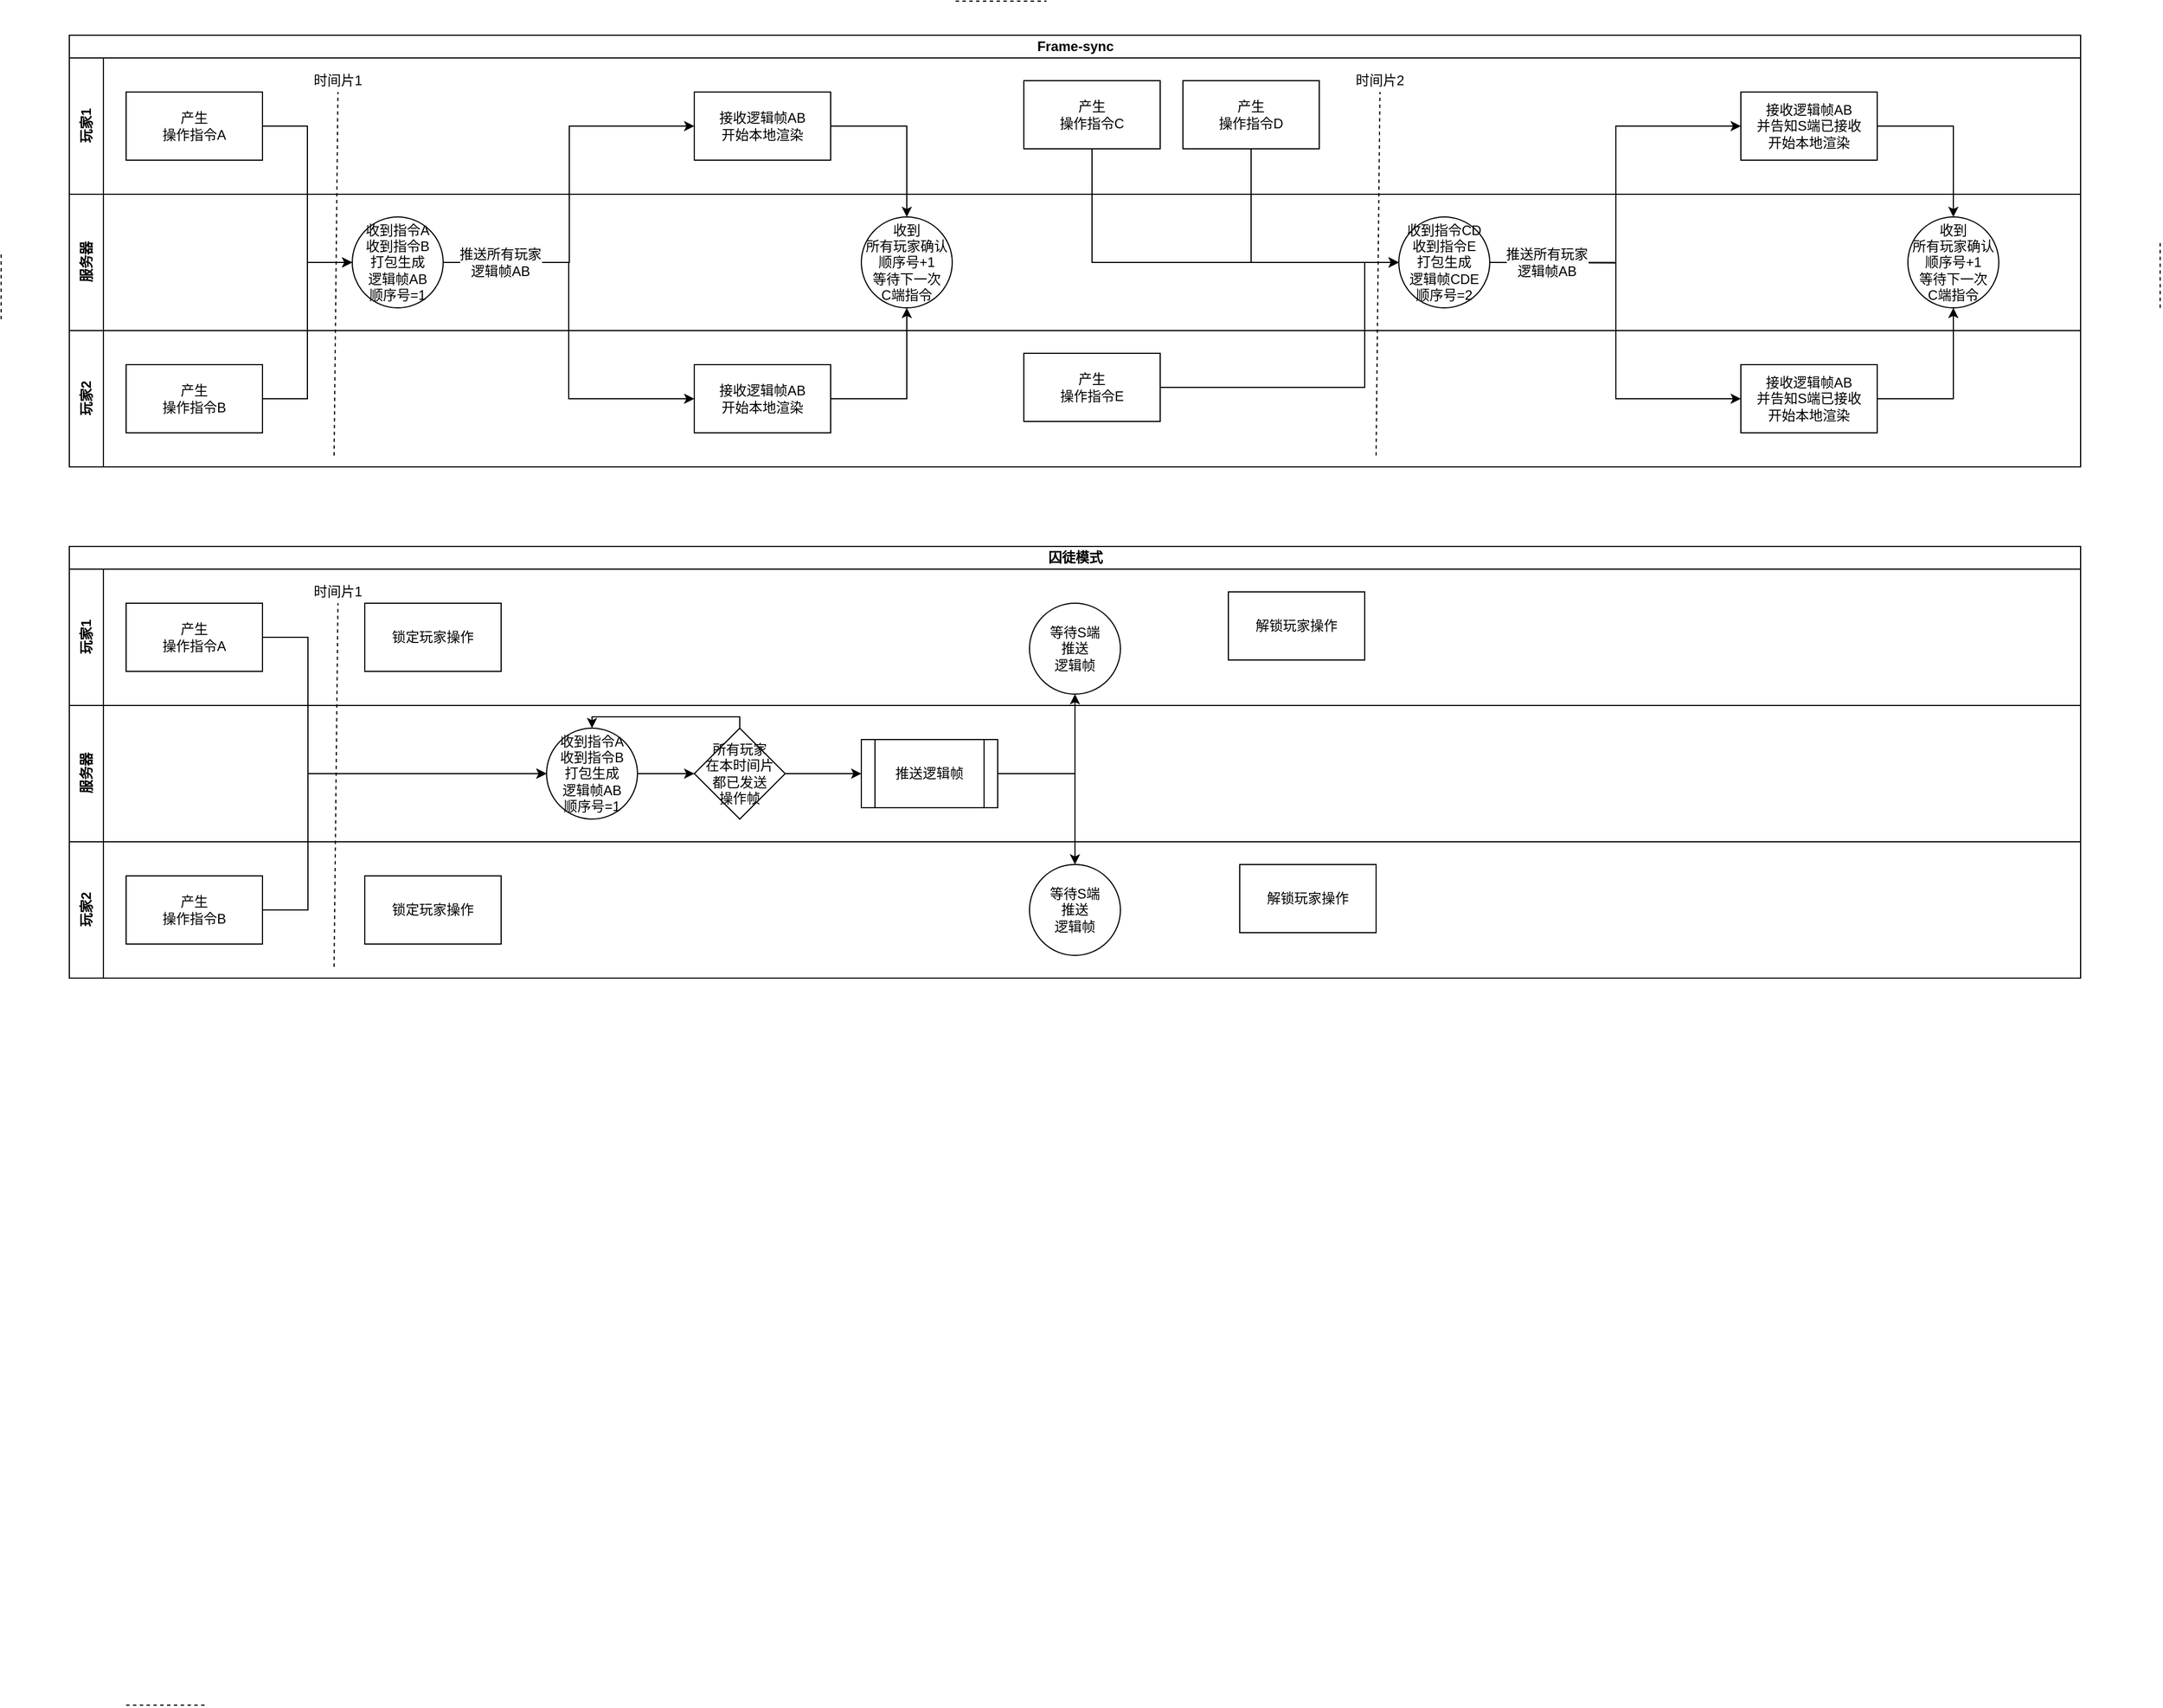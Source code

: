 <mxfile version="14.7.3" type="github">
  <diagram id="-5-jdhdnzxWbleS5DXfY" name="Page-1">
    <mxGraphModel dx="1426" dy="647" grid="1" gridSize="10" guides="1" tooltips="1" connect="1" arrows="1" fold="1" page="1" pageScale="1" pageWidth="827" pageHeight="1169" math="0" shadow="0">
      <root>
        <mxCell id="0" />
        <mxCell id="1" parent="0" />
        <mxCell id="7hrJLlgsWt-9u6O5V6BG-1" value="Frame-sync" style="swimlane;html=1;childLayout=stackLayout;resizeParent=1;resizeParentMax=0;horizontal=1;startSize=20;horizontalStack=0;" parent="1" vertex="1">
          <mxGeometry x="180" y="60" width="1770" height="380" as="geometry" />
        </mxCell>
        <mxCell id="7hrJLlgsWt-9u6O5V6BG-2" value="玩家1" style="swimlane;html=1;startSize=30;horizontal=0;" parent="7hrJLlgsWt-9u6O5V6BG-1" vertex="1">
          <mxGeometry y="20" width="1770" height="120" as="geometry" />
        </mxCell>
        <mxCell id="7hrJLlgsWt-9u6O5V6BG-5" value="产生&lt;br&gt;操作指令A" style="rounded=0;whiteSpace=wrap;html=1;" parent="7hrJLlgsWt-9u6O5V6BG-2" vertex="1">
          <mxGeometry x="50" y="30" width="120" height="60" as="geometry" />
        </mxCell>
        <mxCell id="7hrJLlgsWt-9u6O5V6BG-11" value="接收逻辑帧AB&lt;br&gt;开始本地渲染" style="rounded=0;whiteSpace=wrap;html=1;" parent="7hrJLlgsWt-9u6O5V6BG-2" vertex="1">
          <mxGeometry x="550" y="30" width="120" height="60" as="geometry" />
        </mxCell>
        <mxCell id="YzlM53vTQGtiB-58P6q3-10" value="产生&lt;br&gt;操作指令C" style="rounded=0;whiteSpace=wrap;html=1;" parent="7hrJLlgsWt-9u6O5V6BG-2" vertex="1">
          <mxGeometry x="840" y="20" width="120" height="60" as="geometry" />
        </mxCell>
        <mxCell id="YzlM53vTQGtiB-58P6q3-11" value="产生&lt;br&gt;操作指令D" style="rounded=0;whiteSpace=wrap;html=1;" parent="7hrJLlgsWt-9u6O5V6BG-2" vertex="1">
          <mxGeometry x="980" y="20" width="120" height="60" as="geometry" />
        </mxCell>
        <mxCell id="YzlM53vTQGtiB-58P6q3-26" value="" style="endArrow=none;dashed=1;html=1;" parent="7hrJLlgsWt-9u6O5V6BG-2" target="YzlM53vTQGtiB-58P6q3-28" edge="1">
          <mxGeometry width="50" height="50" relative="1" as="geometry">
            <mxPoint x="233" y="350" as="sourcePoint" />
            <mxPoint x="233" y="20" as="targetPoint" />
          </mxGeometry>
        </mxCell>
        <mxCell id="YzlM53vTQGtiB-58P6q3-28" value="时间片1" style="text;html=1;strokeColor=none;fillColor=none;align=center;verticalAlign=middle;whiteSpace=wrap;rounded=0;" parent="7hrJLlgsWt-9u6O5V6BG-2" vertex="1">
          <mxGeometry x="213" y="10" width="47" height="20" as="geometry" />
        </mxCell>
        <mxCell id="YzlM53vTQGtiB-58P6q3-30" value="" style="endArrow=none;dashed=1;html=1;" parent="7hrJLlgsWt-9u6O5V6BG-2" target="YzlM53vTQGtiB-58P6q3-31" edge="1">
          <mxGeometry width="50" height="50" relative="1" as="geometry">
            <mxPoint x="1150" y="350" as="sourcePoint" />
            <mxPoint x="970" y="-60" as="targetPoint" />
          </mxGeometry>
        </mxCell>
        <mxCell id="YzlM53vTQGtiB-58P6q3-31" value="时间片2" style="text;html=1;strokeColor=none;fillColor=none;align=center;verticalAlign=middle;whiteSpace=wrap;rounded=0;" parent="7hrJLlgsWt-9u6O5V6BG-2" vertex="1">
          <mxGeometry x="1130" y="10" width="47" height="20" as="geometry" />
        </mxCell>
        <mxCell id="7hrJLlgsWt-9u6O5V6BG-3" value="服务器" style="swimlane;html=1;startSize=30;horizontal=0;" parent="7hrJLlgsWt-9u6O5V6BG-1" vertex="1">
          <mxGeometry y="140" width="1770" height="120" as="geometry" />
        </mxCell>
        <mxCell id="7hrJLlgsWt-9u6O5V6BG-7" value="收到指令A&lt;br&gt;收到指令B&lt;br&gt;打包生成&lt;br&gt;逻辑帧AB&lt;br&gt;顺序号=1" style="ellipse;whiteSpace=wrap;html=1;aspect=fixed;" parent="7hrJLlgsWt-9u6O5V6BG-3" vertex="1">
          <mxGeometry x="249" y="20" width="80" height="80" as="geometry" />
        </mxCell>
        <mxCell id="AFSrom-hQQR1lpxEIdzh-1" value="收到&lt;br&gt;所有玩家确认&lt;br&gt;顺序号+1&lt;br&gt;等待下一次&lt;br&gt;C端指令" style="ellipse;whiteSpace=wrap;html=1;aspect=fixed;" parent="7hrJLlgsWt-9u6O5V6BG-3" vertex="1">
          <mxGeometry x="697" y="20" width="80" height="80" as="geometry" />
        </mxCell>
        <mxCell id="YzlM53vTQGtiB-58P6q3-13" value="收到指令CD&lt;br&gt;收到指令E&lt;br&gt;打包生成&lt;br&gt;逻辑帧CDE&lt;br&gt;顺序号=2" style="ellipse;whiteSpace=wrap;html=1;aspect=fixed;" parent="7hrJLlgsWt-9u6O5V6BG-3" vertex="1">
          <mxGeometry x="1170" y="20" width="80" height="80" as="geometry" />
        </mxCell>
        <mxCell id="7hrJLlgsWt-9u6O5V6BG-4" value="玩家2" style="swimlane;html=1;startSize=30;horizontal=0;" parent="7hrJLlgsWt-9u6O5V6BG-1" vertex="1">
          <mxGeometry y="260" width="1770" height="120" as="geometry" />
        </mxCell>
        <mxCell id="7hrJLlgsWt-9u6O5V6BG-6" value="产生&lt;br&gt;操作指令B" style="rounded=0;whiteSpace=wrap;html=1;" parent="7hrJLlgsWt-9u6O5V6BG-4" vertex="1">
          <mxGeometry x="50" y="30" width="120" height="60" as="geometry" />
        </mxCell>
        <mxCell id="7hrJLlgsWt-9u6O5V6BG-12" value="接收逻辑帧AB&lt;br&gt;开始本地渲染" style="rounded=0;whiteSpace=wrap;html=1;" parent="7hrJLlgsWt-9u6O5V6BG-4" vertex="1">
          <mxGeometry x="550" y="30" width="120" height="60" as="geometry" />
        </mxCell>
        <mxCell id="YzlM53vTQGtiB-58P6q3-12" value="产生&lt;br&gt;操作指令E" style="rounded=0;whiteSpace=wrap;html=1;" parent="7hrJLlgsWt-9u6O5V6BG-4" vertex="1">
          <mxGeometry x="840" y="20" width="120" height="60" as="geometry" />
        </mxCell>
        <mxCell id="7hrJLlgsWt-9u6O5V6BG-8" style="edgeStyle=orthogonalEdgeStyle;rounded=0;orthogonalLoop=1;jettySize=auto;html=1;entryX=0;entryY=0.5;entryDx=0;entryDy=0;" parent="7hrJLlgsWt-9u6O5V6BG-1" source="7hrJLlgsWt-9u6O5V6BG-5" target="7hrJLlgsWt-9u6O5V6BG-7" edge="1">
          <mxGeometry relative="1" as="geometry" />
        </mxCell>
        <mxCell id="7hrJLlgsWt-9u6O5V6BG-9" style="edgeStyle=orthogonalEdgeStyle;rounded=0;orthogonalLoop=1;jettySize=auto;html=1;entryX=0;entryY=0.5;entryDx=0;entryDy=0;" parent="7hrJLlgsWt-9u6O5V6BG-1" source="7hrJLlgsWt-9u6O5V6BG-6" target="7hrJLlgsWt-9u6O5V6BG-7" edge="1">
          <mxGeometry relative="1" as="geometry" />
        </mxCell>
        <mxCell id="7hrJLlgsWt-9u6O5V6BG-13" style="edgeStyle=orthogonalEdgeStyle;rounded=0;orthogonalLoop=1;jettySize=auto;html=1;entryX=0;entryY=0.5;entryDx=0;entryDy=0;exitX=1;exitY=0.5;exitDx=0;exitDy=0;" parent="7hrJLlgsWt-9u6O5V6BG-1" source="7hrJLlgsWt-9u6O5V6BG-7" target="7hrJLlgsWt-9u6O5V6BG-11" edge="1">
          <mxGeometry relative="1" as="geometry">
            <mxPoint x="479" y="200" as="sourcePoint" />
            <Array as="points">
              <mxPoint x="440" y="200" />
              <mxPoint x="440" y="80" />
            </Array>
          </mxGeometry>
        </mxCell>
        <mxCell id="7hrJLlgsWt-9u6O5V6BG-14" style="edgeStyle=orthogonalEdgeStyle;rounded=0;orthogonalLoop=1;jettySize=auto;html=1;entryX=0;entryY=0.5;entryDx=0;entryDy=0;exitX=1;exitY=0.5;exitDx=0;exitDy=0;" parent="7hrJLlgsWt-9u6O5V6BG-1" source="7hrJLlgsWt-9u6O5V6BG-7" target="7hrJLlgsWt-9u6O5V6BG-12" edge="1">
          <mxGeometry relative="1" as="geometry">
            <mxPoint x="479" y="200" as="sourcePoint" />
          </mxGeometry>
        </mxCell>
        <mxCell id="AFSrom-hQQR1lpxEIdzh-46" value="&lt;span style=&quot;font-size: 12px ; background-color: rgb(248 , 249 , 250)&quot;&gt;推送所有玩家&lt;/span&gt;&lt;br style=&quot;font-size: 12px ; background-color: rgb(248 , 249 , 250)&quot;&gt;&lt;span style=&quot;font-size: 12px ; background-color: rgb(248 , 249 , 250)&quot;&gt;逻辑帧AB&lt;/span&gt;" style="edgeLabel;html=1;align=center;verticalAlign=middle;resizable=0;points=[];" parent="7hrJLlgsWt-9u6O5V6BG-14" vertex="1" connectable="0">
          <mxGeometry x="-0.707" relative="1" as="geometry">
            <mxPoint as="offset" />
          </mxGeometry>
        </mxCell>
        <mxCell id="AFSrom-hQQR1lpxEIdzh-2" style="edgeStyle=orthogonalEdgeStyle;rounded=0;orthogonalLoop=1;jettySize=auto;html=1;" parent="7hrJLlgsWt-9u6O5V6BG-1" source="7hrJLlgsWt-9u6O5V6BG-11" target="AFSrom-hQQR1lpxEIdzh-1" edge="1">
          <mxGeometry relative="1" as="geometry" />
        </mxCell>
        <mxCell id="AFSrom-hQQR1lpxEIdzh-3" style="edgeStyle=orthogonalEdgeStyle;rounded=0;orthogonalLoop=1;jettySize=auto;html=1;entryX=0.5;entryY=1;entryDx=0;entryDy=0;" parent="7hrJLlgsWt-9u6O5V6BG-1" source="7hrJLlgsWt-9u6O5V6BG-12" target="AFSrom-hQQR1lpxEIdzh-1" edge="1">
          <mxGeometry relative="1" as="geometry" />
        </mxCell>
        <mxCell id="YzlM53vTQGtiB-58P6q3-14" style="edgeStyle=orthogonalEdgeStyle;rounded=0;orthogonalLoop=1;jettySize=auto;html=1;entryX=0;entryY=0.5;entryDx=0;entryDy=0;" parent="7hrJLlgsWt-9u6O5V6BG-1" source="YzlM53vTQGtiB-58P6q3-11" target="YzlM53vTQGtiB-58P6q3-13" edge="1">
          <mxGeometry relative="1" as="geometry">
            <Array as="points">
              <mxPoint x="1040" y="200" />
            </Array>
          </mxGeometry>
        </mxCell>
        <mxCell id="YzlM53vTQGtiB-58P6q3-15" style="edgeStyle=orthogonalEdgeStyle;rounded=0;orthogonalLoop=1;jettySize=auto;html=1;entryX=0;entryY=0.5;entryDx=0;entryDy=0;" parent="7hrJLlgsWt-9u6O5V6BG-1" source="YzlM53vTQGtiB-58P6q3-10" target="YzlM53vTQGtiB-58P6q3-13" edge="1">
          <mxGeometry relative="1" as="geometry">
            <Array as="points">
              <mxPoint x="900" y="200" />
            </Array>
          </mxGeometry>
        </mxCell>
        <mxCell id="YzlM53vTQGtiB-58P6q3-16" style="edgeStyle=orthogonalEdgeStyle;rounded=0;orthogonalLoop=1;jettySize=auto;html=1;entryX=0;entryY=0.5;entryDx=0;entryDy=0;" parent="7hrJLlgsWt-9u6O5V6BG-1" source="YzlM53vTQGtiB-58P6q3-12" target="YzlM53vTQGtiB-58P6q3-13" edge="1">
          <mxGeometry relative="1" as="geometry">
            <Array as="points">
              <mxPoint x="1140" y="310" />
              <mxPoint x="1140" y="200" />
            </Array>
          </mxGeometry>
        </mxCell>
        <mxCell id="YzlM53vTQGtiB-58P6q3-18" value="接收逻辑帧AB&lt;br&gt;并告知S端已接收&lt;br&gt;开始本地渲染" style="rounded=0;whiteSpace=wrap;html=1;" parent="1" vertex="1">
          <mxGeometry x="1651" y="110" width="120" height="60" as="geometry" />
        </mxCell>
        <mxCell id="YzlM53vTQGtiB-58P6q3-19" value="收到&lt;br&gt;所有玩家确认&lt;br&gt;顺序号+1&lt;br&gt;等待下一次&lt;br&gt;C端指令" style="ellipse;whiteSpace=wrap;html=1;aspect=fixed;" parent="1" vertex="1">
          <mxGeometry x="1798" y="220" width="80" height="80" as="geometry" />
        </mxCell>
        <mxCell id="YzlM53vTQGtiB-58P6q3-20" value="接收逻辑帧AB&lt;br&gt;并告知S端已接收&lt;br&gt;开始本地渲染" style="rounded=0;whiteSpace=wrap;html=1;" parent="1" vertex="1">
          <mxGeometry x="1651" y="350" width="120" height="60" as="geometry" />
        </mxCell>
        <mxCell id="YzlM53vTQGtiB-58P6q3-21" style="edgeStyle=orthogonalEdgeStyle;rounded=0;orthogonalLoop=1;jettySize=auto;html=1;entryX=0;entryY=0.5;entryDx=0;entryDy=0;exitX=1;exitY=0.5;exitDx=0;exitDy=0;" parent="1" target="YzlM53vTQGtiB-58P6q3-18" edge="1">
          <mxGeometry relative="1" as="geometry">
            <mxPoint x="1430" y="260" as="sourcePoint" />
            <Array as="points">
              <mxPoint x="1541" y="260" />
              <mxPoint x="1541" y="140" />
            </Array>
          </mxGeometry>
        </mxCell>
        <mxCell id="YzlM53vTQGtiB-58P6q3-22" style="edgeStyle=orthogonalEdgeStyle;rounded=0;orthogonalLoop=1;jettySize=auto;html=1;entryX=0;entryY=0.5;entryDx=0;entryDy=0;exitX=1;exitY=0.5;exitDx=0;exitDy=0;" parent="1" target="YzlM53vTQGtiB-58P6q3-20" edge="1">
          <mxGeometry relative="1" as="geometry">
            <mxPoint x="1430" y="260" as="sourcePoint" />
          </mxGeometry>
        </mxCell>
        <mxCell id="YzlM53vTQGtiB-58P6q3-23" value="&lt;span style=&quot;font-size: 12px ; background-color: rgb(248 , 249 , 250)&quot;&gt;推送所有玩家&lt;/span&gt;&lt;br style=&quot;font-size: 12px ; background-color: rgb(248 , 249 , 250)&quot;&gt;&lt;span style=&quot;font-size: 12px ; background-color: rgb(248 , 249 , 250)&quot;&gt;逻辑帧AB&lt;/span&gt;" style="edgeLabel;html=1;align=center;verticalAlign=middle;resizable=0;points=[];" parent="YzlM53vTQGtiB-58P6q3-22" vertex="1" connectable="0">
          <mxGeometry x="-0.707" relative="1" as="geometry">
            <mxPoint as="offset" />
          </mxGeometry>
        </mxCell>
        <mxCell id="YzlM53vTQGtiB-58P6q3-24" style="edgeStyle=orthogonalEdgeStyle;rounded=0;orthogonalLoop=1;jettySize=auto;html=1;" parent="1" source="YzlM53vTQGtiB-58P6q3-18" target="YzlM53vTQGtiB-58P6q3-19" edge="1">
          <mxGeometry relative="1" as="geometry" />
        </mxCell>
        <mxCell id="YzlM53vTQGtiB-58P6q3-25" style="edgeStyle=orthogonalEdgeStyle;rounded=0;orthogonalLoop=1;jettySize=auto;html=1;entryX=0.5;entryY=1;entryDx=0;entryDy=0;" parent="1" source="YzlM53vTQGtiB-58P6q3-20" target="YzlM53vTQGtiB-58P6q3-19" edge="1">
          <mxGeometry relative="1" as="geometry" />
        </mxCell>
        <mxCell id="YzlM53vTQGtiB-58P6q3-86" value="" style="endArrow=none;dashed=1;html=1;" parent="1" edge="1">
          <mxGeometry width="50" height="50" relative="1" as="geometry">
            <mxPoint x="960" y="30" as="sourcePoint" />
            <mxPoint x="1040" y="30" as="targetPoint" />
          </mxGeometry>
        </mxCell>
        <mxCell id="YzlM53vTQGtiB-58P6q3-87" value="" style="endArrow=none;dashed=1;html=1;" parent="1" edge="1">
          <mxGeometry width="50" height="50" relative="1" as="geometry">
            <mxPoint x="120" y="310" as="sourcePoint" />
            <mxPoint x="120" y="250" as="targetPoint" />
          </mxGeometry>
        </mxCell>
        <mxCell id="YzlM53vTQGtiB-58P6q3-88" value="" style="endArrow=none;dashed=1;html=1;" parent="1" edge="1">
          <mxGeometry width="50" height="50" relative="1" as="geometry">
            <mxPoint x="2020" y="300" as="sourcePoint" />
            <mxPoint x="2020" y="240" as="targetPoint" />
          </mxGeometry>
        </mxCell>
        <mxCell id="YzlM53vTQGtiB-58P6q3-89" value="" style="endArrow=none;dashed=1;html=1;" parent="1" edge="1">
          <mxGeometry width="50" height="50" relative="1" as="geometry">
            <mxPoint x="230" y="1530" as="sourcePoint" />
            <mxPoint x="300" y="1530" as="targetPoint" />
          </mxGeometry>
        </mxCell>
        <mxCell id="M0FZiZdhZqYP138DUxzo-1" value="囚徒模式" style="swimlane;html=1;childLayout=stackLayout;resizeParent=1;resizeParentMax=0;horizontal=1;startSize=20;horizontalStack=0;" vertex="1" parent="1">
          <mxGeometry x="180" y="510" width="1770" height="380" as="geometry" />
        </mxCell>
        <mxCell id="M0FZiZdhZqYP138DUxzo-2" value="玩家1" style="swimlane;html=1;startSize=30;horizontal=0;" vertex="1" parent="M0FZiZdhZqYP138DUxzo-1">
          <mxGeometry y="20" width="1770" height="120" as="geometry" />
        </mxCell>
        <mxCell id="M0FZiZdhZqYP138DUxzo-3" value="产生&lt;br&gt;操作指令A" style="rounded=0;whiteSpace=wrap;html=1;" vertex="1" parent="M0FZiZdhZqYP138DUxzo-2">
          <mxGeometry x="50" y="30" width="120" height="60" as="geometry" />
        </mxCell>
        <mxCell id="M0FZiZdhZqYP138DUxzo-7" value="" style="endArrow=none;dashed=1;html=1;" edge="1" parent="M0FZiZdhZqYP138DUxzo-2" target="M0FZiZdhZqYP138DUxzo-8">
          <mxGeometry width="50" height="50" relative="1" as="geometry">
            <mxPoint x="233" y="350" as="sourcePoint" />
            <mxPoint x="233" y="20" as="targetPoint" />
          </mxGeometry>
        </mxCell>
        <mxCell id="M0FZiZdhZqYP138DUxzo-8" value="时间片1" style="text;html=1;strokeColor=none;fillColor=none;align=center;verticalAlign=middle;whiteSpace=wrap;rounded=0;" vertex="1" parent="M0FZiZdhZqYP138DUxzo-2">
          <mxGeometry x="213" y="10" width="47" height="20" as="geometry" />
        </mxCell>
        <mxCell id="M0FZiZdhZqYP138DUxzo-29" value="锁定玩家操作" style="rounded=0;whiteSpace=wrap;html=1;" vertex="1" parent="M0FZiZdhZqYP138DUxzo-2">
          <mxGeometry x="260" y="30" width="120" height="60" as="geometry" />
        </mxCell>
        <mxCell id="M0FZiZdhZqYP138DUxzo-46" value="等待S端&lt;br&gt;推送&lt;br&gt;逻辑帧" style="ellipse;whiteSpace=wrap;html=1;aspect=fixed;" vertex="1" parent="M0FZiZdhZqYP138DUxzo-2">
          <mxGeometry x="845" y="30" width="80" height="80" as="geometry" />
        </mxCell>
        <mxCell id="M0FZiZdhZqYP138DUxzo-47" value="解锁玩家操作" style="rounded=0;whiteSpace=wrap;html=1;" vertex="1" parent="M0FZiZdhZqYP138DUxzo-2">
          <mxGeometry x="1020" y="20" width="120" height="60" as="geometry" />
        </mxCell>
        <mxCell id="M0FZiZdhZqYP138DUxzo-11" value="服务器" style="swimlane;html=1;startSize=30;horizontal=0;" vertex="1" parent="M0FZiZdhZqYP138DUxzo-1">
          <mxGeometry y="140" width="1770" height="120" as="geometry" />
        </mxCell>
        <mxCell id="M0FZiZdhZqYP138DUxzo-53" style="edgeStyle=orthogonalEdgeStyle;rounded=0;orthogonalLoop=1;jettySize=auto;html=1;" edge="1" parent="M0FZiZdhZqYP138DUxzo-11" source="M0FZiZdhZqYP138DUxzo-12" target="M0FZiZdhZqYP138DUxzo-51">
          <mxGeometry relative="1" as="geometry" />
        </mxCell>
        <mxCell id="M0FZiZdhZqYP138DUxzo-12" value="收到指令A&lt;br&gt;收到指令B&lt;br&gt;打包生成&lt;br&gt;逻辑帧AB&lt;br&gt;顺序号=1" style="ellipse;whiteSpace=wrap;html=1;aspect=fixed;" vertex="1" parent="M0FZiZdhZqYP138DUxzo-11">
          <mxGeometry x="420" y="20" width="80" height="80" as="geometry" />
        </mxCell>
        <mxCell id="M0FZiZdhZqYP138DUxzo-54" style="edgeStyle=orthogonalEdgeStyle;rounded=0;orthogonalLoop=1;jettySize=auto;html=1;" edge="1" parent="M0FZiZdhZqYP138DUxzo-11" source="M0FZiZdhZqYP138DUxzo-51" target="M0FZiZdhZqYP138DUxzo-52">
          <mxGeometry relative="1" as="geometry" />
        </mxCell>
        <mxCell id="M0FZiZdhZqYP138DUxzo-57" style="edgeStyle=orthogonalEdgeStyle;rounded=0;orthogonalLoop=1;jettySize=auto;html=1;entryX=0.5;entryY=0;entryDx=0;entryDy=0;" edge="1" parent="M0FZiZdhZqYP138DUxzo-11" source="M0FZiZdhZqYP138DUxzo-51" target="M0FZiZdhZqYP138DUxzo-12">
          <mxGeometry relative="1" as="geometry">
            <Array as="points">
              <mxPoint x="590" y="10" />
              <mxPoint x="460" y="10" />
            </Array>
          </mxGeometry>
        </mxCell>
        <mxCell id="M0FZiZdhZqYP138DUxzo-51" value="所有玩家&lt;br&gt;在本时间片&lt;br&gt;都已发送&lt;br&gt;操作帧" style="rhombus;whiteSpace=wrap;html=1;" vertex="1" parent="M0FZiZdhZqYP138DUxzo-11">
          <mxGeometry x="550" y="20" width="80" height="80" as="geometry" />
        </mxCell>
        <mxCell id="M0FZiZdhZqYP138DUxzo-52" value="推送逻辑帧" style="shape=process;whiteSpace=wrap;html=1;backgroundOutline=1;" vertex="1" parent="M0FZiZdhZqYP138DUxzo-11">
          <mxGeometry x="697" y="30" width="120" height="60" as="geometry" />
        </mxCell>
        <mxCell id="M0FZiZdhZqYP138DUxzo-15" value="玩家2" style="swimlane;html=1;startSize=30;horizontal=0;" vertex="1" parent="M0FZiZdhZqYP138DUxzo-1">
          <mxGeometry y="260" width="1770" height="120" as="geometry" />
        </mxCell>
        <mxCell id="M0FZiZdhZqYP138DUxzo-16" value="产生&lt;br&gt;操作指令B" style="rounded=0;whiteSpace=wrap;html=1;" vertex="1" parent="M0FZiZdhZqYP138DUxzo-15">
          <mxGeometry x="50" y="30" width="120" height="60" as="geometry" />
        </mxCell>
        <mxCell id="M0FZiZdhZqYP138DUxzo-48" value="锁定玩家操作" style="rounded=0;whiteSpace=wrap;html=1;" vertex="1" parent="M0FZiZdhZqYP138DUxzo-15">
          <mxGeometry x="260" y="30" width="120" height="60" as="geometry" />
        </mxCell>
        <mxCell id="M0FZiZdhZqYP138DUxzo-49" value="等待S端&lt;br&gt;推送&lt;br&gt;逻辑帧" style="ellipse;whiteSpace=wrap;html=1;aspect=fixed;" vertex="1" parent="M0FZiZdhZqYP138DUxzo-15">
          <mxGeometry x="845" y="20" width="80" height="80" as="geometry" />
        </mxCell>
        <mxCell id="M0FZiZdhZqYP138DUxzo-50" value="解锁玩家操作" style="rounded=0;whiteSpace=wrap;html=1;" vertex="1" parent="M0FZiZdhZqYP138DUxzo-15">
          <mxGeometry x="1030" y="20" width="120" height="60" as="geometry" />
        </mxCell>
        <mxCell id="M0FZiZdhZqYP138DUxzo-19" style="edgeStyle=orthogonalEdgeStyle;rounded=0;orthogonalLoop=1;jettySize=auto;html=1;entryX=0;entryY=0.5;entryDx=0;entryDy=0;" edge="1" parent="M0FZiZdhZqYP138DUxzo-1" source="M0FZiZdhZqYP138DUxzo-3" target="M0FZiZdhZqYP138DUxzo-12">
          <mxGeometry relative="1" as="geometry">
            <Array as="points">
              <mxPoint x="210" y="80" />
              <mxPoint x="210" y="200" />
            </Array>
          </mxGeometry>
        </mxCell>
        <mxCell id="M0FZiZdhZqYP138DUxzo-20" style="edgeStyle=orthogonalEdgeStyle;rounded=0;orthogonalLoop=1;jettySize=auto;html=1;entryX=0;entryY=0.5;entryDx=0;entryDy=0;" edge="1" parent="M0FZiZdhZqYP138DUxzo-1" source="M0FZiZdhZqYP138DUxzo-16" target="M0FZiZdhZqYP138DUxzo-12">
          <mxGeometry relative="1" as="geometry">
            <Array as="points">
              <mxPoint x="210" y="320" />
              <mxPoint x="210" y="200" />
            </Array>
          </mxGeometry>
        </mxCell>
        <mxCell id="M0FZiZdhZqYP138DUxzo-55" style="edgeStyle=orthogonalEdgeStyle;rounded=0;orthogonalLoop=1;jettySize=auto;html=1;" edge="1" parent="M0FZiZdhZqYP138DUxzo-1" source="M0FZiZdhZqYP138DUxzo-52" target="M0FZiZdhZqYP138DUxzo-46">
          <mxGeometry relative="1" as="geometry" />
        </mxCell>
        <mxCell id="M0FZiZdhZqYP138DUxzo-56" style="edgeStyle=orthogonalEdgeStyle;rounded=0;orthogonalLoop=1;jettySize=auto;html=1;entryX=0.5;entryY=0;entryDx=0;entryDy=0;" edge="1" parent="M0FZiZdhZqYP138DUxzo-1" source="M0FZiZdhZqYP138DUxzo-52" target="M0FZiZdhZqYP138DUxzo-49">
          <mxGeometry relative="1" as="geometry" />
        </mxCell>
      </root>
    </mxGraphModel>
  </diagram>
</mxfile>
